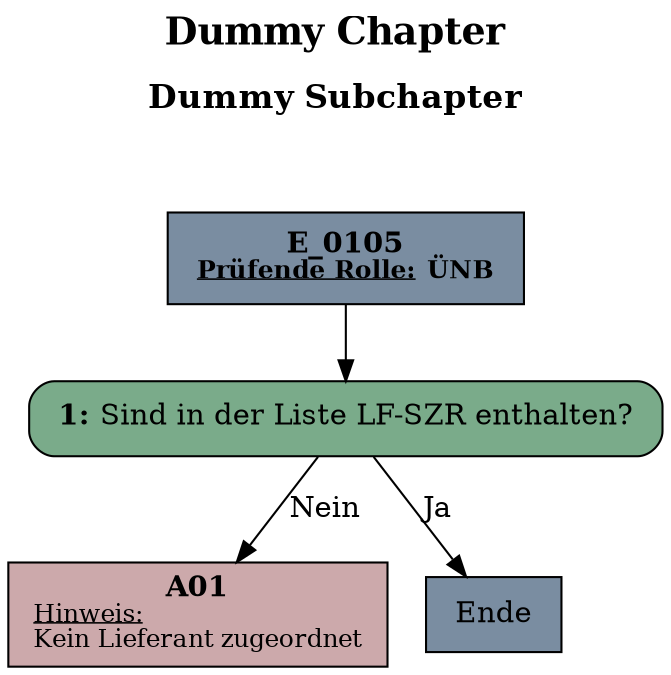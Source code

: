 digraph D {
    labelloc="t";
    label=<<B><FONT POINT-SIZE="18">Dummy Chapter</FONT></B><BR/><BR/><B><FONT POINT-SIZE="16">Dummy Subchapter</FONT></B><BR/><BR/><BR/><BR/>>;
    "Start" [margin="0.2,0.12", shape=box, style=filled, fillcolor="#7a8da1", label=<<B>E_0105</B><BR align="center"/><FONT point-size="12"><B><U>Prüfende Rolle:</U> ÜNB</B></FONT><BR align="center"/>>];
    "1" [margin="0.2,0.12", shape=box, style="filled,rounded", fillcolor="#7aab8a", label=<<B>1: </B>Sind in der Liste LF-SZR enthalten?<BR align="left"/>>];
    "A01" [margin="0.17,0.08", shape=box, style=filled, fillcolor="#cca9ab", label=<<B>A01</B><BR align="center"/><FONT point-size="12"><U>Hinweis:</U><BR align="left"/>Kein Lieferant zugeordnet<BR align="left"/></FONT>>];
    "Ende" [margin="0.2,0.12", shape=box, style=filled, fillcolor="#7a8da1", label="Ende"];

    "Start" -> "1";
    "1" -> "A01" [label="Nein"];
    "1" -> "Ende" [label="Ja"];
}
